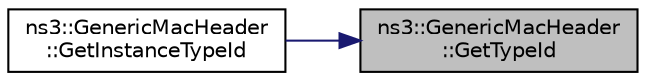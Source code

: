 digraph "ns3::GenericMacHeader::GetTypeId"
{
 // LATEX_PDF_SIZE
  edge [fontname="Helvetica",fontsize="10",labelfontname="Helvetica",labelfontsize="10"];
  node [fontname="Helvetica",fontsize="10",shape=record];
  rankdir="RL";
  Node1 [label="ns3::GenericMacHeader\l::GetTypeId",height=0.2,width=0.4,color="black", fillcolor="grey75", style="filled", fontcolor="black",tooltip="Get the type ID."];
  Node1 -> Node2 [dir="back",color="midnightblue",fontsize="10",style="solid",fontname="Helvetica"];
  Node2 [label="ns3::GenericMacHeader\l::GetInstanceTypeId",height=0.2,width=0.4,color="black", fillcolor="white", style="filled",URL="$classns3_1_1_generic_mac_header.html#a8751e72ee73447962f2ef7ff95b41eb0",tooltip="Get the most derived TypeId for this Object."];
}
